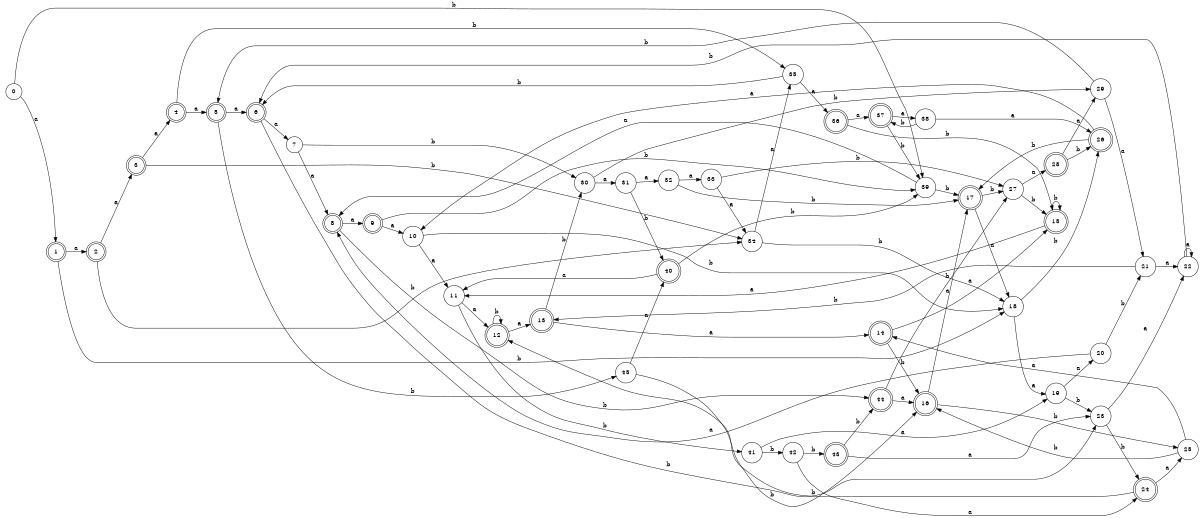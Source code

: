 digraph n37_10 {
__start0 [label="" shape="none"];

rankdir=LR;
size="8,5";

s0 [style="filled", color="black", fillcolor="white" shape="circle", label="0"];
s1 [style="rounded,filled", color="black", fillcolor="white" shape="doublecircle", label="1"];
s2 [style="rounded,filled", color="black", fillcolor="white" shape="doublecircle", label="2"];
s3 [style="rounded,filled", color="black", fillcolor="white" shape="doublecircle", label="3"];
s4 [style="rounded,filled", color="black", fillcolor="white" shape="doublecircle", label="4"];
s5 [style="rounded,filled", color="black", fillcolor="white" shape="doublecircle", label="5"];
s6 [style="rounded,filled", color="black", fillcolor="white" shape="doublecircle", label="6"];
s7 [style="filled", color="black", fillcolor="white" shape="circle", label="7"];
s8 [style="rounded,filled", color="black", fillcolor="white" shape="doublecircle", label="8"];
s9 [style="rounded,filled", color="black", fillcolor="white" shape="doublecircle", label="9"];
s10 [style="filled", color="black", fillcolor="white" shape="circle", label="10"];
s11 [style="filled", color="black", fillcolor="white" shape="circle", label="11"];
s12 [style="rounded,filled", color="black", fillcolor="white" shape="doublecircle", label="12"];
s13 [style="rounded,filled", color="black", fillcolor="white" shape="doublecircle", label="13"];
s14 [style="rounded,filled", color="black", fillcolor="white" shape="doublecircle", label="14"];
s15 [style="rounded,filled", color="black", fillcolor="white" shape="doublecircle", label="15"];
s16 [style="rounded,filled", color="black", fillcolor="white" shape="doublecircle", label="16"];
s17 [style="rounded,filled", color="black", fillcolor="white" shape="doublecircle", label="17"];
s18 [style="filled", color="black", fillcolor="white" shape="circle", label="18"];
s19 [style="filled", color="black", fillcolor="white" shape="circle", label="19"];
s20 [style="filled", color="black", fillcolor="white" shape="circle", label="20"];
s21 [style="filled", color="black", fillcolor="white" shape="circle", label="21"];
s22 [style="filled", color="black", fillcolor="white" shape="circle", label="22"];
s23 [style="filled", color="black", fillcolor="white" shape="circle", label="23"];
s24 [style="rounded,filled", color="black", fillcolor="white" shape="doublecircle", label="24"];
s25 [style="filled", color="black", fillcolor="white" shape="circle", label="25"];
s26 [style="rounded,filled", color="black", fillcolor="white" shape="doublecircle", label="26"];
s27 [style="filled", color="black", fillcolor="white" shape="circle", label="27"];
s28 [style="rounded,filled", color="black", fillcolor="white" shape="doublecircle", label="28"];
s29 [style="filled", color="black", fillcolor="white" shape="circle", label="29"];
s30 [style="filled", color="black", fillcolor="white" shape="circle", label="30"];
s31 [style="filled", color="black", fillcolor="white" shape="circle", label="31"];
s32 [style="filled", color="black", fillcolor="white" shape="circle", label="32"];
s33 [style="filled", color="black", fillcolor="white" shape="circle", label="33"];
s34 [style="filled", color="black", fillcolor="white" shape="circle", label="34"];
s35 [style="filled", color="black", fillcolor="white" shape="circle", label="35"];
s36 [style="rounded,filled", color="black", fillcolor="white" shape="doublecircle", label="36"];
s37 [style="rounded,filled", color="black", fillcolor="white" shape="doublecircle", label="37"];
s38 [style="filled", color="black", fillcolor="white" shape="circle", label="38"];
s39 [style="filled", color="black", fillcolor="white" shape="circle", label="39"];
s40 [style="rounded,filled", color="black", fillcolor="white" shape="doublecircle", label="40"];
s41 [style="filled", color="black", fillcolor="white" shape="circle", label="41"];
s42 [style="filled", color="black", fillcolor="white" shape="circle", label="42"];
s43 [style="rounded,filled", color="black", fillcolor="white" shape="doublecircle", label="43"];
s44 [style="rounded,filled", color="black", fillcolor="white" shape="doublecircle", label="44"];
s45 [style="filled", color="black", fillcolor="white" shape="circle", label="45"];
s0 -> s1 [label="a"];
s0 -> s39 [label="b"];
s1 -> s2 [label="a"];
s1 -> s18 [label="b"];
s2 -> s3 [label="a"];
s2 -> s34 [label="b"];
s3 -> s4 [label="a"];
s3 -> s34 [label="b"];
s4 -> s5 [label="a"];
s4 -> s35 [label="b"];
s5 -> s6 [label="a"];
s5 -> s45 [label="b"];
s6 -> s7 [label="a"];
s6 -> s23 [label="b"];
s7 -> s8 [label="a"];
s7 -> s30 [label="b"];
s8 -> s9 [label="a"];
s8 -> s44 [label="b"];
s9 -> s10 [label="a"];
s9 -> s39 [label="b"];
s10 -> s11 [label="a"];
s10 -> s18 [label="b"];
s11 -> s12 [label="a"];
s11 -> s41 [label="b"];
s12 -> s13 [label="a"];
s12 -> s12 [label="b"];
s13 -> s14 [label="a"];
s13 -> s30 [label="b"];
s14 -> s15 [label="a"];
s14 -> s16 [label="b"];
s15 -> s11 [label="a"];
s15 -> s15 [label="b"];
s16 -> s17 [label="a"];
s16 -> s25 [label="b"];
s17 -> s18 [label="a"];
s17 -> s27 [label="b"];
s18 -> s19 [label="a"];
s18 -> s26 [label="b"];
s19 -> s20 [label="a"];
s19 -> s23 [label="b"];
s20 -> s8 [label="a"];
s20 -> s21 [label="b"];
s21 -> s22 [label="a"];
s21 -> s13 [label="b"];
s22 -> s22 [label="a"];
s22 -> s6 [label="b"];
s23 -> s22 [label="a"];
s23 -> s24 [label="b"];
s24 -> s25 [label="a"];
s24 -> s12 [label="b"];
s25 -> s14 [label="a"];
s25 -> s16 [label="b"];
s26 -> s10 [label="a"];
s26 -> s17 [label="b"];
s27 -> s28 [label="a"];
s27 -> s15 [label="b"];
s28 -> s29 [label="a"];
s28 -> s26 [label="b"];
s29 -> s21 [label="a"];
s29 -> s5 [label="b"];
s30 -> s31 [label="a"];
s30 -> s29 [label="b"];
s31 -> s32 [label="a"];
s31 -> s40 [label="b"];
s32 -> s33 [label="a"];
s32 -> s17 [label="b"];
s33 -> s34 [label="a"];
s33 -> s27 [label="b"];
s34 -> s35 [label="a"];
s34 -> s18 [label="b"];
s35 -> s36 [label="a"];
s35 -> s6 [label="b"];
s36 -> s37 [label="a"];
s36 -> s15 [label="b"];
s37 -> s38 [label="a"];
s37 -> s39 [label="b"];
s38 -> s26 [label="a"];
s38 -> s37 [label="b"];
s39 -> s8 [label="a"];
s39 -> s17 [label="b"];
s40 -> s11 [label="a"];
s40 -> s39 [label="b"];
s41 -> s19 [label="a"];
s41 -> s42 [label="b"];
s42 -> s24 [label="a"];
s42 -> s43 [label="b"];
s43 -> s23 [label="a"];
s43 -> s44 [label="b"];
s44 -> s16 [label="a"];
s44 -> s27 [label="b"];
s45 -> s40 [label="a"];
s45 -> s16 [label="b"];

}